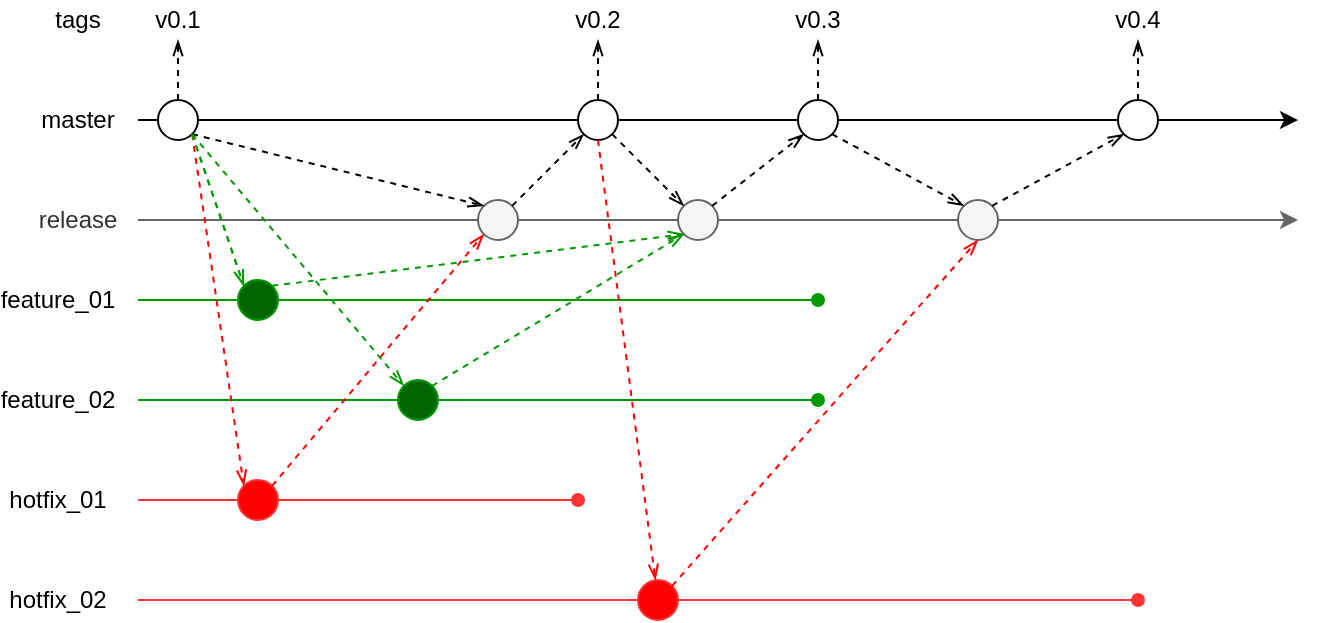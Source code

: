 <mxfile version="12.7.9" type="github">
  <diagram id="swHmns_OLJNO2oEmDjoU" name="第 1 页">
    <mxGraphModel dx="946" dy="614" grid="1" gridSize="10" guides="1" tooltips="1" connect="1" arrows="1" fold="1" page="1" pageScale="1" pageWidth="3300" pageHeight="4681" math="0" shadow="0">
      <root>
        <mxCell id="0" />
        <mxCell id="1" parent="0" />
        <mxCell id="d7OZnTdrM_z9VQZdlBr1-1" value="" style="endArrow=classic;html=1;" parent="1" source="d7OZnTdrM_z9VQZdlBr1-52" edge="1">
          <mxGeometry width="50" height="50" relative="1" as="geometry">
            <mxPoint x="260" y="130" as="sourcePoint" />
            <mxPoint x="840" y="130" as="targetPoint" />
          </mxGeometry>
        </mxCell>
        <mxCell id="d7OZnTdrM_z9VQZdlBr1-2" value="master" style="text;html=1;strokeColor=none;fillColor=none;align=center;verticalAlign=middle;whiteSpace=wrap;rounded=0;" parent="1" vertex="1">
          <mxGeometry x="210" y="120" width="40" height="20" as="geometry" />
        </mxCell>
        <mxCell id="d7OZnTdrM_z9VQZdlBr1-3" value="" style="endArrow=classic;html=1;fillColor=#f5f5f5;strokeColor=#666666;" parent="1" source="d7OZnTdrM_z9VQZdlBr1-48" edge="1">
          <mxGeometry width="50" height="50" relative="1" as="geometry">
            <mxPoint x="260" y="180" as="sourcePoint" />
            <mxPoint x="840" y="180" as="targetPoint" />
          </mxGeometry>
        </mxCell>
        <mxCell id="d7OZnTdrM_z9VQZdlBr1-4" value="release" style="text;html=1;strokeColor=none;fillColor=none;align=center;verticalAlign=middle;whiteSpace=wrap;rounded=0;fontColor=#333333;" parent="1" vertex="1">
          <mxGeometry x="210" y="170" width="40" height="20" as="geometry" />
        </mxCell>
        <mxCell id="d7OZnTdrM_z9VQZdlBr1-5" value="" style="endArrow=oval;html=1;endFill=1;strokeColor=#009900;" parent="1" source="d7OZnTdrM_z9VQZdlBr1-16" edge="1">
          <mxGeometry width="50" height="50" relative="1" as="geometry">
            <mxPoint x="260" y="220" as="sourcePoint" />
            <mxPoint x="600" y="220" as="targetPoint" />
          </mxGeometry>
        </mxCell>
        <mxCell id="d7OZnTdrM_z9VQZdlBr1-6" value="feature_01" style="text;html=1;strokeColor=none;fillColor=none;align=center;verticalAlign=middle;whiteSpace=wrap;rounded=0;" parent="1" vertex="1">
          <mxGeometry x="200" y="210" width="40" height="20" as="geometry" />
        </mxCell>
        <mxCell id="d7OZnTdrM_z9VQZdlBr1-8" value="" style="ellipse;whiteSpace=wrap;html=1;aspect=fixed;" parent="1" vertex="1">
          <mxGeometry x="270" y="120" width="20" height="20" as="geometry" />
        </mxCell>
        <mxCell id="d7OZnTdrM_z9VQZdlBr1-9" value="" style="endArrow=none;html=1;endFill=0;" parent="1" target="d7OZnTdrM_z9VQZdlBr1-8" edge="1">
          <mxGeometry width="50" height="50" relative="1" as="geometry">
            <mxPoint x="260" y="130" as="sourcePoint" />
            <mxPoint x="790" y="130" as="targetPoint" />
          </mxGeometry>
        </mxCell>
        <mxCell id="d7OZnTdrM_z9VQZdlBr1-10" value="" style="ellipse;whiteSpace=wrap;html=1;aspect=fixed;" parent="1" vertex="1">
          <mxGeometry x="480" y="120" width="20" height="20" as="geometry" />
        </mxCell>
        <mxCell id="d7OZnTdrM_z9VQZdlBr1-11" value="" style="endArrow=none;html=1;endFill=0;" parent="1" source="d7OZnTdrM_z9VQZdlBr1-8" target="d7OZnTdrM_z9VQZdlBr1-10" edge="1">
          <mxGeometry width="50" height="50" relative="1" as="geometry">
            <mxPoint x="300" y="130" as="sourcePoint" />
            <mxPoint x="790" y="130" as="targetPoint" />
          </mxGeometry>
        </mxCell>
        <mxCell id="d7OZnTdrM_z9VQZdlBr1-12" value="" style="ellipse;whiteSpace=wrap;html=1;aspect=fixed;fillColor=#f5f5f5;strokeColor=#666666;fontColor=#333333;" parent="1" vertex="1">
          <mxGeometry x="430" y="170" width="20" height="20" as="geometry" />
        </mxCell>
        <mxCell id="d7OZnTdrM_z9VQZdlBr1-13" value="" style="endArrow=none;html=1;endFill=0;fillColor=#f5f5f5;strokeColor=#666666;" parent="1" target="d7OZnTdrM_z9VQZdlBr1-12" edge="1">
          <mxGeometry width="50" height="50" relative="1" as="geometry">
            <mxPoint x="260" y="180" as="sourcePoint" />
            <mxPoint x="790" y="180" as="targetPoint" />
          </mxGeometry>
        </mxCell>
        <mxCell id="d7OZnTdrM_z9VQZdlBr1-15" value="" style="endArrow=openThin;dashed=1;html=1;exitX=1;exitY=1;exitDx=0;exitDy=0;entryX=0;entryY=0;entryDx=0;entryDy=0;endFill=0;strokeColor=#009900;" parent="1" source="d7OZnTdrM_z9VQZdlBr1-8" target="d7OZnTdrM_z9VQZdlBr1-16" edge="1">
          <mxGeometry width="50" height="50" relative="1" as="geometry">
            <mxPoint x="307.071" y="147.071" as="sourcePoint" />
            <mxPoint x="342.929" y="182.929" as="targetPoint" />
          </mxGeometry>
        </mxCell>
        <mxCell id="d7OZnTdrM_z9VQZdlBr1-17" value="" style="endArrow=none;html=1;endFill=0;strokeColor=#009900;" parent="1" target="d7OZnTdrM_z9VQZdlBr1-16" edge="1">
          <mxGeometry width="50" height="50" relative="1" as="geometry">
            <mxPoint x="260" y="220" as="sourcePoint" />
            <mxPoint x="790" y="220" as="targetPoint" />
          </mxGeometry>
        </mxCell>
        <mxCell id="d7OZnTdrM_z9VQZdlBr1-22" value="" style="endArrow=oval;html=1;endFill=1;strokeColor=#009900;" parent="1" source="d7OZnTdrM_z9VQZdlBr1-24" edge="1">
          <mxGeometry width="50" height="50" relative="1" as="geometry">
            <mxPoint x="260" y="270" as="sourcePoint" />
            <mxPoint x="600" y="270" as="targetPoint" />
          </mxGeometry>
        </mxCell>
        <mxCell id="d7OZnTdrM_z9VQZdlBr1-23" value="feature_02" style="text;html=1;strokeColor=none;fillColor=none;align=center;verticalAlign=middle;whiteSpace=wrap;rounded=0;" parent="1" vertex="1">
          <mxGeometry x="200" y="260" width="40" height="20" as="geometry" />
        </mxCell>
        <mxCell id="d7OZnTdrM_z9VQZdlBr1-24" value="" style="ellipse;whiteSpace=wrap;html=1;aspect=fixed;fillColor=#006600;strokeColor=#009900;" parent="1" vertex="1">
          <mxGeometry x="390" y="260" width="20" height="20" as="geometry" />
        </mxCell>
        <mxCell id="d7OZnTdrM_z9VQZdlBr1-25" value="" style="endArrow=none;html=1;endFill=0;strokeColor=#009900;" parent="1" target="d7OZnTdrM_z9VQZdlBr1-24" edge="1">
          <mxGeometry width="50" height="50" relative="1" as="geometry">
            <mxPoint x="260" y="270" as="sourcePoint" />
            <mxPoint x="790" y="270" as="targetPoint" />
          </mxGeometry>
        </mxCell>
        <mxCell id="d7OZnTdrM_z9VQZdlBr1-27" value="" style="endArrow=oval;html=1;strokeColor=#FF3333;endFill=1;" parent="1" source="d7OZnTdrM_z9VQZdlBr1-29" edge="1">
          <mxGeometry width="50" height="50" relative="1" as="geometry">
            <mxPoint x="260" y="320" as="sourcePoint" />
            <mxPoint x="480" y="320" as="targetPoint" />
          </mxGeometry>
        </mxCell>
        <mxCell id="d7OZnTdrM_z9VQZdlBr1-28" value="hotfix_01" style="text;html=1;strokeColor=none;fillColor=none;align=center;verticalAlign=middle;whiteSpace=wrap;rounded=0;" parent="1" vertex="1">
          <mxGeometry x="200" y="310" width="40" height="20" as="geometry" />
        </mxCell>
        <mxCell id="d7OZnTdrM_z9VQZdlBr1-29" value="" style="ellipse;whiteSpace=wrap;html=1;aspect=fixed;fillColor=#FF0000;strokeColor=#FF3333;" parent="1" vertex="1">
          <mxGeometry x="310" y="310" width="20" height="20" as="geometry" />
        </mxCell>
        <mxCell id="d7OZnTdrM_z9VQZdlBr1-30" value="" style="endArrow=none;html=1;endFill=0;strokeColor=#FF3333;" parent="1" target="d7OZnTdrM_z9VQZdlBr1-29" edge="1">
          <mxGeometry width="50" height="50" relative="1" as="geometry">
            <mxPoint x="260" y="320" as="sourcePoint" />
            <mxPoint x="790" y="320" as="targetPoint" />
          </mxGeometry>
        </mxCell>
        <mxCell id="d7OZnTdrM_z9VQZdlBr1-31" value="" style="endArrow=openThin;dashed=1;html=1;exitX=1;exitY=1;exitDx=0;exitDy=0;entryX=0;entryY=0;entryDx=0;entryDy=0;endFill=0;fillColor=#f8cecc;strokeColor=#FF0000;" parent="1" source="d7OZnTdrM_z9VQZdlBr1-8" target="d7OZnTdrM_z9VQZdlBr1-29" edge="1">
          <mxGeometry width="50" height="50" relative="1" as="geometry">
            <mxPoint x="307.071" y="147.071" as="sourcePoint" />
            <mxPoint x="342.929" y="272.929" as="targetPoint" />
          </mxGeometry>
        </mxCell>
        <mxCell id="d7OZnTdrM_z9VQZdlBr1-32" value="" style="endArrow=openThin;dashed=1;html=1;exitX=1;exitY=0;exitDx=0;exitDy=0;endFill=0;entryX=0;entryY=1;entryDx=0;entryDy=0;fillColor=#f8cecc;strokeColor=#FF0000;" parent="1" source="d7OZnTdrM_z9VQZdlBr1-29" target="d7OZnTdrM_z9VQZdlBr1-12" edge="1">
          <mxGeometry width="50" height="50" relative="1" as="geometry">
            <mxPoint x="444.141" y="310.001" as="sourcePoint" />
            <mxPoint x="390" y="200" as="targetPoint" />
          </mxGeometry>
        </mxCell>
        <mxCell id="d7OZnTdrM_z9VQZdlBr1-33" value="" style="endArrow=openThin;dashed=1;html=1;exitX=1;exitY=1;exitDx=0;exitDy=0;endFill=0;entryX=0;entryY=0;entryDx=0;entryDy=0;" parent="1" source="d7OZnTdrM_z9VQZdlBr1-8" target="d7OZnTdrM_z9VQZdlBr1-12" edge="1">
          <mxGeometry width="50" height="50" relative="1" as="geometry">
            <mxPoint x="357.071" y="322.929" as="sourcePoint" />
            <mxPoint x="402.929" y="197.071" as="targetPoint" />
          </mxGeometry>
        </mxCell>
        <mxCell id="d7OZnTdrM_z9VQZdlBr1-34" value="" style="endArrow=openThin;dashed=1;html=1;exitX=1;exitY=0;exitDx=0;exitDy=0;endFill=0;entryX=0;entryY=1;entryDx=0;entryDy=0;" parent="1" source="d7OZnTdrM_z9VQZdlBr1-12" target="d7OZnTdrM_z9VQZdlBr1-10" edge="1">
          <mxGeometry width="50" height="50" relative="1" as="geometry">
            <mxPoint x="307.071" y="147.071" as="sourcePoint" />
            <mxPoint x="402.929" y="182.929" as="targetPoint" />
          </mxGeometry>
        </mxCell>
        <mxCell id="d7OZnTdrM_z9VQZdlBr1-35" value="" style="ellipse;whiteSpace=wrap;html=1;aspect=fixed;fillColor=#f5f5f5;strokeColor=#666666;fontColor=#333333;" parent="1" vertex="1">
          <mxGeometry x="530" y="170" width="20" height="20" as="geometry" />
        </mxCell>
        <mxCell id="d7OZnTdrM_z9VQZdlBr1-36" value="" style="endArrow=none;html=1;endFill=0;fillColor=#f5f5f5;strokeColor=#666666;" parent="1" source="d7OZnTdrM_z9VQZdlBr1-12" target="d7OZnTdrM_z9VQZdlBr1-35" edge="1">
          <mxGeometry width="50" height="50" relative="1" as="geometry">
            <mxPoint x="410" y="180" as="sourcePoint" />
            <mxPoint x="790" y="180" as="targetPoint" />
          </mxGeometry>
        </mxCell>
        <mxCell id="d7OZnTdrM_z9VQZdlBr1-37" value="" style="endArrow=openThin;dashed=1;html=1;exitX=1;exitY=0;exitDx=0;exitDy=0;entryX=0;entryY=1;entryDx=0;entryDy=0;endFill=0;strokeColor=#009900;" parent="1" source="d7OZnTdrM_z9VQZdlBr1-16" target="d7OZnTdrM_z9VQZdlBr1-35" edge="1">
          <mxGeometry width="50" height="50" relative="1" as="geometry">
            <mxPoint x="460.001" y="204.141" as="sourcePoint" />
            <mxPoint x="495.859" y="279.999" as="targetPoint" />
          </mxGeometry>
        </mxCell>
        <mxCell id="d7OZnTdrM_z9VQZdlBr1-38" value="" style="endArrow=openThin;dashed=1;html=1;exitX=1;exitY=0;exitDx=0;exitDy=0;endFill=0;entryX=0;entryY=1;entryDx=0;entryDy=0;strokeColor=#009900;" parent="1" source="d7OZnTdrM_z9VQZdlBr1-24" target="d7OZnTdrM_z9VQZdlBr1-35" edge="1">
          <mxGeometry width="50" height="50" relative="1" as="geometry">
            <mxPoint x="357.071" y="222.929" as="sourcePoint" />
            <mxPoint x="510" y="190" as="targetPoint" />
          </mxGeometry>
        </mxCell>
        <mxCell id="d7OZnTdrM_z9VQZdlBr1-39" value="" style="endArrow=openThin;dashed=1;html=1;exitX=1;exitY=1;exitDx=0;exitDy=0;endFill=0;entryX=0;entryY=0;entryDx=0;entryDy=0;" parent="1" source="d7OZnTdrM_z9VQZdlBr1-10" target="d7OZnTdrM_z9VQZdlBr1-35" edge="1">
          <mxGeometry width="50" height="50" relative="1" as="geometry">
            <mxPoint x="417.071" y="182.929" as="sourcePoint" />
            <mxPoint x="472.929" y="147.071" as="targetPoint" />
          </mxGeometry>
        </mxCell>
        <mxCell id="d7OZnTdrM_z9VQZdlBr1-40" value="" style="ellipse;whiteSpace=wrap;html=1;aspect=fixed;" parent="1" vertex="1">
          <mxGeometry x="590" y="120" width="20" height="20" as="geometry" />
        </mxCell>
        <mxCell id="d7OZnTdrM_z9VQZdlBr1-41" value="" style="endArrow=none;html=1;endFill=0;" parent="1" source="d7OZnTdrM_z9VQZdlBr1-10" target="d7OZnTdrM_z9VQZdlBr1-40" edge="1">
          <mxGeometry width="50" height="50" relative="1" as="geometry">
            <mxPoint x="480" y="130" as="sourcePoint" />
            <mxPoint x="790" y="130" as="targetPoint" />
          </mxGeometry>
        </mxCell>
        <mxCell id="d7OZnTdrM_z9VQZdlBr1-42" value="" style="endArrow=openThin;dashed=1;html=1;exitX=1;exitY=0;exitDx=0;exitDy=0;endFill=0;entryX=0;entryY=1;entryDx=0;entryDy=0;" parent="1" source="d7OZnTdrM_z9VQZdlBr1-35" target="d7OZnTdrM_z9VQZdlBr1-40" edge="1">
          <mxGeometry width="50" height="50" relative="1" as="geometry">
            <mxPoint x="487.071" y="147.071" as="sourcePoint" />
            <mxPoint x="522.929" y="182.929" as="targetPoint" />
          </mxGeometry>
        </mxCell>
        <mxCell id="d7OZnTdrM_z9VQZdlBr1-43" value="" style="endArrow=oval;html=1;strokeColor=#FF3333;endFill=1;" parent="1" source="d7OZnTdrM_z9VQZdlBr1-45" edge="1">
          <mxGeometry width="50" height="50" relative="1" as="geometry">
            <mxPoint x="260" y="370" as="sourcePoint" />
            <mxPoint x="760" y="370" as="targetPoint" />
          </mxGeometry>
        </mxCell>
        <mxCell id="d7OZnTdrM_z9VQZdlBr1-44" value="hotfix_02" style="text;html=1;strokeColor=none;fillColor=none;align=center;verticalAlign=middle;whiteSpace=wrap;rounded=0;" parent="1" vertex="1">
          <mxGeometry x="200" y="360" width="40" height="20" as="geometry" />
        </mxCell>
        <mxCell id="d7OZnTdrM_z9VQZdlBr1-45" value="" style="ellipse;whiteSpace=wrap;html=1;aspect=fixed;fillColor=#FF0000;strokeColor=#FF3333;" parent="1" vertex="1">
          <mxGeometry x="510" y="360" width="20" height="20" as="geometry" />
        </mxCell>
        <mxCell id="d7OZnTdrM_z9VQZdlBr1-46" value="" style="endArrow=none;html=1;endFill=0;strokeColor=#FF3333;" parent="1" target="d7OZnTdrM_z9VQZdlBr1-45" edge="1">
          <mxGeometry width="50" height="50" relative="1" as="geometry">
            <mxPoint x="260" y="370" as="sourcePoint" />
            <mxPoint x="790" y="370" as="targetPoint" />
          </mxGeometry>
        </mxCell>
        <mxCell id="d7OZnTdrM_z9VQZdlBr1-47" value="" style="endArrow=openThin;dashed=1;html=1;exitX=0.5;exitY=1;exitDx=0;exitDy=0;endFill=0;fillColor=#f8cecc;strokeColor=#FF0000;" parent="1" source="d7OZnTdrM_z9VQZdlBr1-10" target="d7OZnTdrM_z9VQZdlBr1-45" edge="1">
          <mxGeometry width="50" height="50" relative="1" as="geometry">
            <mxPoint x="470.001" y="335.859" as="sourcePoint" />
            <mxPoint x="515.859" y="210.001" as="targetPoint" />
          </mxGeometry>
        </mxCell>
        <mxCell id="d7OZnTdrM_z9VQZdlBr1-48" value="" style="ellipse;whiteSpace=wrap;html=1;aspect=fixed;fillColor=#f5f5f5;strokeColor=#666666;fontColor=#333333;" parent="1" vertex="1">
          <mxGeometry x="670" y="170" width="20" height="20" as="geometry" />
        </mxCell>
        <mxCell id="d7OZnTdrM_z9VQZdlBr1-49" value="" style="endArrow=none;html=1;fillColor=#f5f5f5;strokeColor=#666666;endFill=0;" parent="1" source="d7OZnTdrM_z9VQZdlBr1-35" target="d7OZnTdrM_z9VQZdlBr1-48" edge="1">
          <mxGeometry width="50" height="50" relative="1" as="geometry">
            <mxPoint x="530" y="180" as="sourcePoint" />
            <mxPoint x="790" y="180" as="targetPoint" />
          </mxGeometry>
        </mxCell>
        <mxCell id="d7OZnTdrM_z9VQZdlBr1-50" value="" style="endArrow=openThin;dashed=1;html=1;exitX=1;exitY=0;exitDx=0;exitDy=0;endFill=0;fillColor=#f8cecc;strokeColor=#FF0000;entryX=0.5;entryY=1;entryDx=0;entryDy=0;" parent="1" source="d7OZnTdrM_z9VQZdlBr1-45" target="d7OZnTdrM_z9VQZdlBr1-48" edge="1">
          <mxGeometry width="50" height="50" relative="1" as="geometry">
            <mxPoint x="690" y="340" as="sourcePoint" />
            <mxPoint x="737.876" y="560.228" as="targetPoint" />
          </mxGeometry>
        </mxCell>
        <mxCell id="d7OZnTdrM_z9VQZdlBr1-51" value="" style="endArrow=openThin;dashed=1;html=1;exitX=1;exitY=1;exitDx=0;exitDy=0;endFill=0;entryX=0;entryY=0;entryDx=0;entryDy=0;" parent="1" source="d7OZnTdrM_z9VQZdlBr1-40" target="d7OZnTdrM_z9VQZdlBr1-48" edge="1">
          <mxGeometry width="50" height="50" relative="1" as="geometry">
            <mxPoint x="537.071" y="182.929" as="sourcePoint" />
            <mxPoint x="602.929" y="147.071" as="targetPoint" />
          </mxGeometry>
        </mxCell>
        <mxCell id="d7OZnTdrM_z9VQZdlBr1-52" value="" style="ellipse;whiteSpace=wrap;html=1;aspect=fixed;" parent="1" vertex="1">
          <mxGeometry x="750" y="120" width="20" height="20" as="geometry" />
        </mxCell>
        <mxCell id="d7OZnTdrM_z9VQZdlBr1-53" value="" style="endArrow=none;html=1;endFill=0;" parent="1" source="d7OZnTdrM_z9VQZdlBr1-40" target="d7OZnTdrM_z9VQZdlBr1-52" edge="1">
          <mxGeometry width="50" height="50" relative="1" as="geometry">
            <mxPoint x="610" y="130" as="sourcePoint" />
            <mxPoint x="790" y="130" as="targetPoint" />
          </mxGeometry>
        </mxCell>
        <mxCell id="d7OZnTdrM_z9VQZdlBr1-54" value="" style="endArrow=openThin;dashed=1;html=1;exitX=1;exitY=0;exitDx=0;exitDy=0;endFill=0;entryX=0;entryY=1;entryDx=0;entryDy=0;" parent="1" source="d7OZnTdrM_z9VQZdlBr1-48" target="d7OZnTdrM_z9VQZdlBr1-52" edge="1">
          <mxGeometry width="50" height="50" relative="1" as="geometry">
            <mxPoint x="617.071" y="147.071" as="sourcePoint" />
            <mxPoint x="682.929" y="182.929" as="targetPoint" />
          </mxGeometry>
        </mxCell>
        <mxCell id="xI-_zgd__dMwFRqkFNWw-1" value="tags" style="text;html=1;strokeColor=none;fillColor=none;align=center;verticalAlign=middle;whiteSpace=wrap;rounded=0;" vertex="1" parent="1">
          <mxGeometry x="210" y="70" width="40" height="20" as="geometry" />
        </mxCell>
        <mxCell id="d7OZnTdrM_z9VQZdlBr1-16" value="" style="ellipse;whiteSpace=wrap;html=1;aspect=fixed;fillColor=#006600;strokeColor=#009900;" parent="1" vertex="1">
          <mxGeometry x="310" y="210" width="20" height="20" as="geometry" />
        </mxCell>
        <mxCell id="xI-_zgd__dMwFRqkFNWw-2" value="" style="endArrow=openThin;dashed=1;html=1;exitX=1;exitY=1;exitDx=0;exitDy=0;entryX=0;entryY=0;entryDx=0;entryDy=0;endFill=0;strokeColor=#009900;" edge="1" parent="1" source="d7OZnTdrM_z9VQZdlBr1-8" target="d7OZnTdrM_z9VQZdlBr1-16">
          <mxGeometry width="50" height="50" relative="1" as="geometry">
            <mxPoint x="287.071" y="137.071" as="sourcePoint" />
            <mxPoint x="332.929" y="262.929" as="targetPoint" />
          </mxGeometry>
        </mxCell>
        <mxCell id="xI-_zgd__dMwFRqkFNWw-3" value="" style="endArrow=openThin;dashed=1;html=1;exitX=1;exitY=1;exitDx=0;exitDy=0;entryX=0;entryY=0;entryDx=0;entryDy=0;endFill=0;strokeColor=#009900;" edge="1" parent="1" source="d7OZnTdrM_z9VQZdlBr1-8" target="d7OZnTdrM_z9VQZdlBr1-24">
          <mxGeometry width="50" height="50" relative="1" as="geometry">
            <mxPoint x="297.071" y="147.071" as="sourcePoint" />
            <mxPoint x="322.929" y="222.929" as="targetPoint" />
          </mxGeometry>
        </mxCell>
        <mxCell id="xI-_zgd__dMwFRqkFNWw-5" value="v0.1" style="text;html=1;strokeColor=none;fillColor=none;align=center;verticalAlign=middle;whiteSpace=wrap;rounded=0;" vertex="1" parent="1">
          <mxGeometry x="260" y="70" width="40" height="20" as="geometry" />
        </mxCell>
        <mxCell id="xI-_zgd__dMwFRqkFNWw-6" value="v0.2" style="text;html=1;strokeColor=none;fillColor=none;align=center;verticalAlign=middle;whiteSpace=wrap;rounded=0;" vertex="1" parent="1">
          <mxGeometry x="470" y="70" width="40" height="20" as="geometry" />
        </mxCell>
        <mxCell id="xI-_zgd__dMwFRqkFNWw-7" value="v0.3" style="text;html=1;strokeColor=none;fillColor=none;align=center;verticalAlign=middle;whiteSpace=wrap;rounded=0;" vertex="1" parent="1">
          <mxGeometry x="580" y="70" width="40" height="20" as="geometry" />
        </mxCell>
        <mxCell id="xI-_zgd__dMwFRqkFNWw-8" value="v0.4" style="text;html=1;strokeColor=none;fillColor=none;align=center;verticalAlign=middle;whiteSpace=wrap;rounded=0;" vertex="1" parent="1">
          <mxGeometry x="740" y="70" width="40" height="20" as="geometry" />
        </mxCell>
        <mxCell id="xI-_zgd__dMwFRqkFNWw-9" value="" style="endArrow=openThin;dashed=1;html=1;exitX=0.5;exitY=0;exitDx=0;exitDy=0;endFill=0;entryX=0.5;entryY=1;entryDx=0;entryDy=0;" edge="1" parent="1" source="d7OZnTdrM_z9VQZdlBr1-8" target="xI-_zgd__dMwFRqkFNWw-5">
          <mxGeometry width="50" height="50" relative="1" as="geometry">
            <mxPoint x="297.071" y="147.071" as="sourcePoint" />
            <mxPoint x="442.929" y="182.929" as="targetPoint" />
          </mxGeometry>
        </mxCell>
        <mxCell id="xI-_zgd__dMwFRqkFNWw-10" value="" style="endArrow=openThin;dashed=1;html=1;exitX=0.5;exitY=0;exitDx=0;exitDy=0;endFill=0;entryX=0.5;entryY=1;entryDx=0;entryDy=0;" edge="1" parent="1" source="d7OZnTdrM_z9VQZdlBr1-10" target="xI-_zgd__dMwFRqkFNWw-6">
          <mxGeometry width="50" height="50" relative="1" as="geometry">
            <mxPoint x="290" y="130" as="sourcePoint" />
            <mxPoint x="290" y="100" as="targetPoint" />
          </mxGeometry>
        </mxCell>
        <mxCell id="xI-_zgd__dMwFRqkFNWw-11" value="" style="endArrow=openThin;dashed=1;html=1;exitX=0.5;exitY=0;exitDx=0;exitDy=0;endFill=0;entryX=0.5;entryY=1;entryDx=0;entryDy=0;" edge="1" parent="1" source="d7OZnTdrM_z9VQZdlBr1-40" target="xI-_zgd__dMwFRqkFNWw-7">
          <mxGeometry width="50" height="50" relative="1" as="geometry">
            <mxPoint x="500" y="130" as="sourcePoint" />
            <mxPoint x="500" y="100" as="targetPoint" />
          </mxGeometry>
        </mxCell>
        <mxCell id="xI-_zgd__dMwFRqkFNWw-12" value="" style="endArrow=openThin;dashed=1;html=1;exitX=0.5;exitY=0;exitDx=0;exitDy=0;endFill=0;entryX=0.5;entryY=1;entryDx=0;entryDy=0;" edge="1" parent="1" source="d7OZnTdrM_z9VQZdlBr1-52" target="xI-_zgd__dMwFRqkFNWw-8">
          <mxGeometry width="50" height="50" relative="1" as="geometry">
            <mxPoint x="510" y="140" as="sourcePoint" />
            <mxPoint x="510" y="110" as="targetPoint" />
          </mxGeometry>
        </mxCell>
      </root>
    </mxGraphModel>
  </diagram>
</mxfile>
